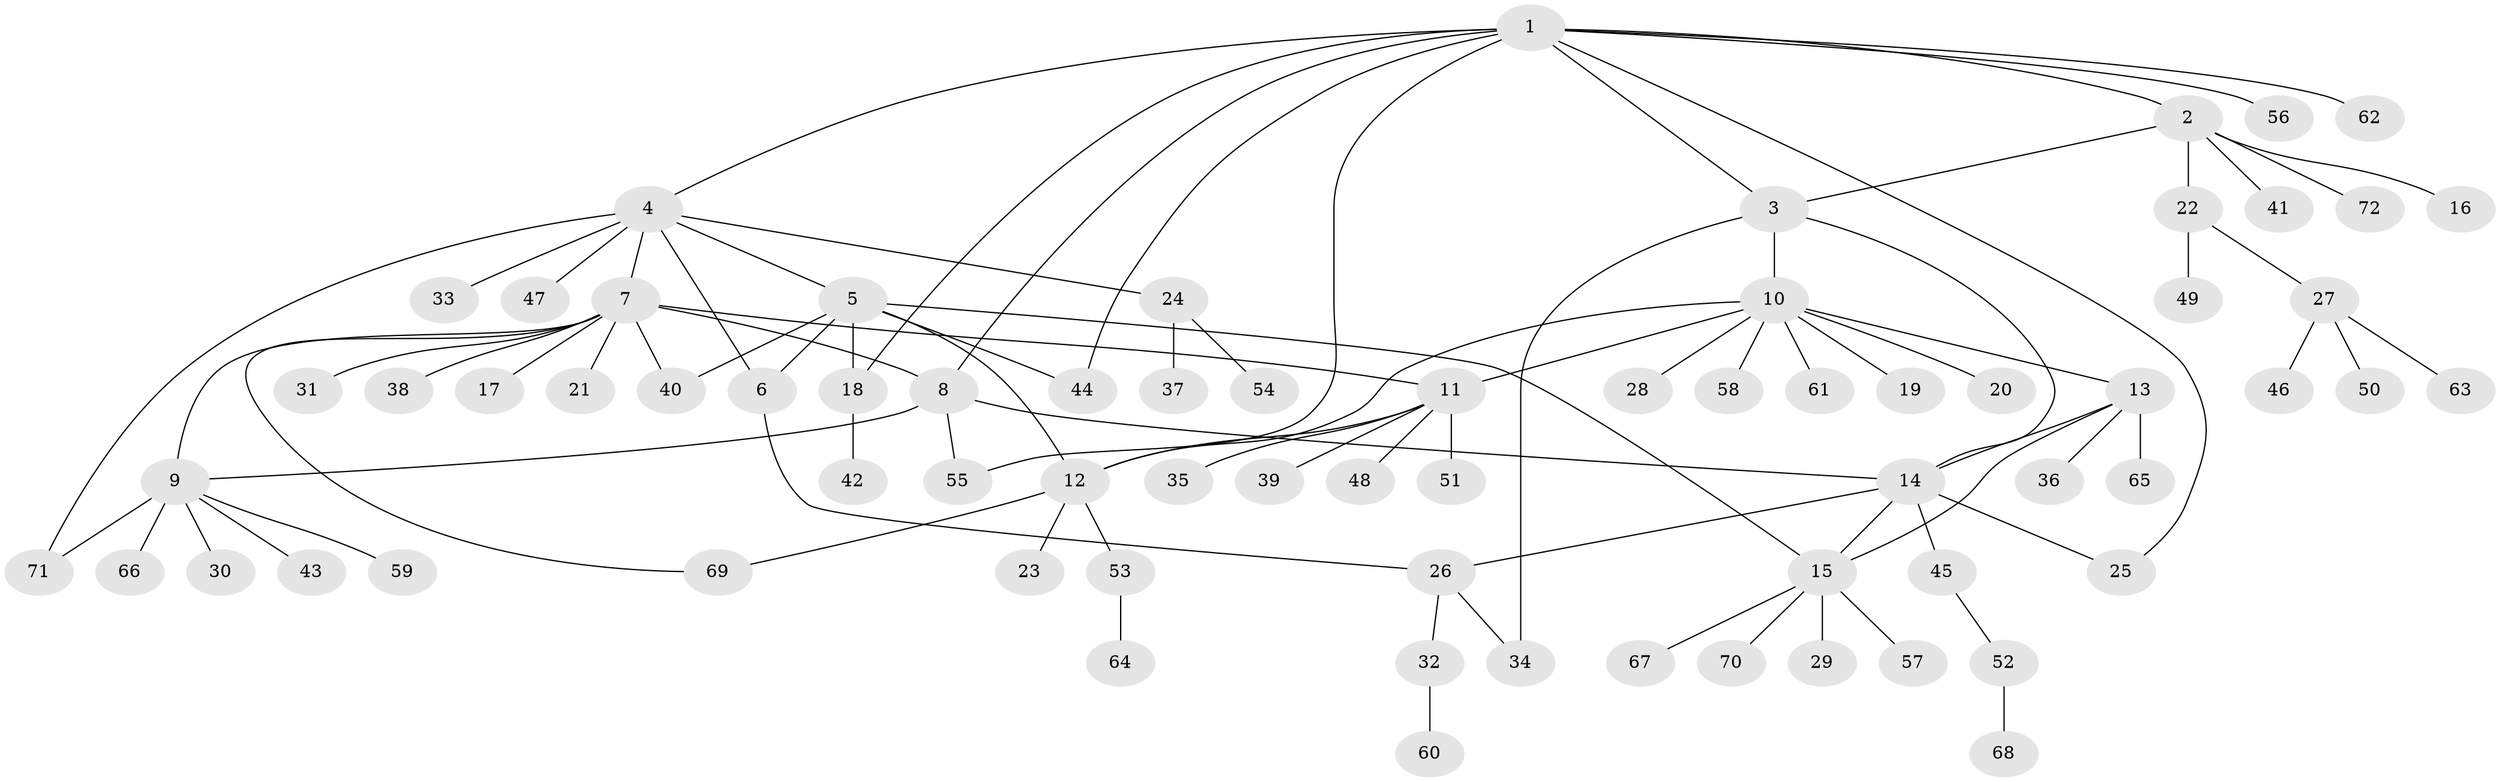 // coarse degree distribution, {7: 0.07142857142857142, 4: 0.10714285714285714, 12: 0.03571428571428571, 2: 0.03571428571428571, 10: 0.03571428571428571, 3: 0.07142857142857142, 5: 0.03571428571428571, 1: 0.6071428571428571}
// Generated by graph-tools (version 1.1) at 2025/19/03/04/25 18:19:30]
// undirected, 72 vertices, 91 edges
graph export_dot {
graph [start="1"]
  node [color=gray90,style=filled];
  1;
  2;
  3;
  4;
  5;
  6;
  7;
  8;
  9;
  10;
  11;
  12;
  13;
  14;
  15;
  16;
  17;
  18;
  19;
  20;
  21;
  22;
  23;
  24;
  25;
  26;
  27;
  28;
  29;
  30;
  31;
  32;
  33;
  34;
  35;
  36;
  37;
  38;
  39;
  40;
  41;
  42;
  43;
  44;
  45;
  46;
  47;
  48;
  49;
  50;
  51;
  52;
  53;
  54;
  55;
  56;
  57;
  58;
  59;
  60;
  61;
  62;
  63;
  64;
  65;
  66;
  67;
  68;
  69;
  70;
  71;
  72;
  1 -- 2;
  1 -- 3;
  1 -- 4;
  1 -- 8;
  1 -- 18;
  1 -- 25;
  1 -- 44;
  1 -- 55;
  1 -- 56;
  1 -- 62;
  2 -- 3;
  2 -- 16;
  2 -- 22;
  2 -- 41;
  2 -- 72;
  3 -- 10;
  3 -- 14;
  3 -- 34;
  4 -- 5;
  4 -- 6;
  4 -- 7;
  4 -- 24;
  4 -- 33;
  4 -- 47;
  4 -- 71;
  5 -- 6;
  5 -- 12;
  5 -- 15;
  5 -- 18;
  5 -- 40;
  5 -- 44;
  6 -- 26;
  7 -- 8;
  7 -- 9;
  7 -- 11;
  7 -- 17;
  7 -- 21;
  7 -- 31;
  7 -- 38;
  7 -- 40;
  7 -- 69;
  8 -- 9;
  8 -- 14;
  8 -- 55;
  9 -- 30;
  9 -- 43;
  9 -- 59;
  9 -- 66;
  9 -- 71;
  10 -- 11;
  10 -- 12;
  10 -- 13;
  10 -- 19;
  10 -- 20;
  10 -- 28;
  10 -- 58;
  10 -- 61;
  11 -- 12;
  11 -- 35;
  11 -- 39;
  11 -- 48;
  11 -- 51;
  12 -- 23;
  12 -- 53;
  12 -- 69;
  13 -- 14;
  13 -- 15;
  13 -- 36;
  13 -- 65;
  14 -- 15;
  14 -- 25;
  14 -- 26;
  14 -- 45;
  15 -- 29;
  15 -- 57;
  15 -- 67;
  15 -- 70;
  18 -- 42;
  22 -- 27;
  22 -- 49;
  24 -- 37;
  24 -- 54;
  26 -- 32;
  26 -- 34;
  27 -- 46;
  27 -- 50;
  27 -- 63;
  32 -- 60;
  45 -- 52;
  52 -- 68;
  53 -- 64;
}
